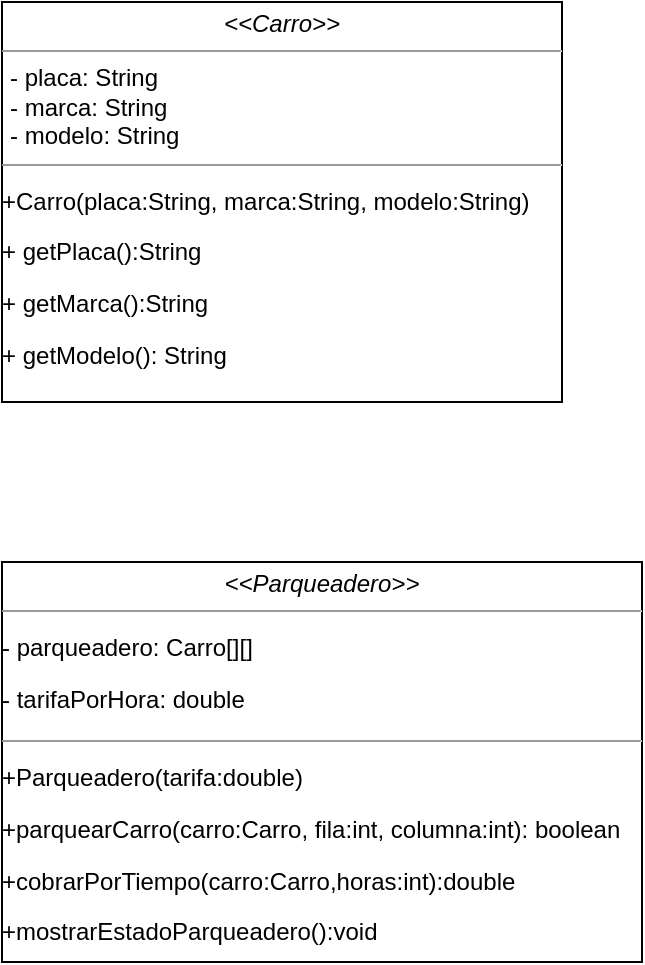 <mxfile version="24.7.6">
  <diagram name="Page-1" id="c4acf3e9-155e-7222-9cf6-157b1a14988f">
    <mxGraphModel dx="1050" dy="530" grid="1" gridSize="10" guides="1" tooltips="1" connect="1" arrows="1" fold="1" page="1" pageScale="1" pageWidth="850" pageHeight="1100" background="none" math="0" shadow="0">
      <root>
        <mxCell id="0" />
        <mxCell id="1" parent="0" />
        <mxCell id="5d2195bd80daf111-19" value="&lt;p style=&quot;margin:0px;margin-top:4px;text-align:center;&quot;&gt;&lt;i&gt;&amp;lt;&amp;lt;Carro&amp;gt;&amp;gt;&lt;/i&gt;&lt;br&gt;&lt;/p&gt;&lt;hr size=&quot;1&quot;&gt;&lt;p class=&quot;custom-cursor-default-hover&quot; style=&quot;margin:0px;margin-left:4px;&quot;&gt;- placa: String&amp;nbsp;&lt;/p&gt;&lt;p class=&quot;custom-cursor-default-hover&quot; style=&quot;margin:0px;margin-left:4px;&quot;&gt;- marca: String&lt;/p&gt;&lt;p class=&quot;custom-cursor-default-hover&quot; style=&quot;margin:0px;margin-left:4px;&quot;&gt;- modelo: String&lt;br&gt;&lt;/p&gt;&lt;hr size=&quot;1&quot;&gt;&lt;p style=&quot;text-align:justify;line-height:115%&quot; class=&quot;MsoNormal&quot;&gt;+Carro(placa:String, marca:String, modelo:String)&lt;/p&gt;&lt;p style=&quot;text-align:justify;line-height:115%&quot; class=&quot;MsoNormal&quot;&gt;+ getPlaca():String&lt;/p&gt;&lt;p style=&quot;text-align:justify;line-height:115%&quot; class=&quot;MsoNormal&quot;&gt;+ getMarca():String&lt;/p&gt;&lt;p style=&quot;text-align:justify;line-height:115%&quot; class=&quot;MsoNormal&quot;&gt;+ getModelo(): String&lt;/p&gt;" style="verticalAlign=top;align=left;overflow=fill;fontSize=12;fontFamily=Helvetica;html=1;rounded=0;shadow=0;comic=0;labelBackgroundColor=none;strokeWidth=1" parent="1" vertex="1">
          <mxGeometry x="80" y="120" width="280" height="200" as="geometry" />
        </mxCell>
        <mxCell id="5d2195bd80daf111-20" value="&lt;p style=&quot;margin:0px;margin-top:4px;text-align:center;&quot;&gt;&lt;i&gt;&amp;lt;&amp;lt;Parqueadero&amp;gt;&amp;gt;&lt;/i&gt;&lt;br&gt;&lt;/p&gt;&lt;hr size=&quot;1&quot;&gt;&lt;p style=&quot;text-align:justify;line-height:115%&quot; class=&quot;MsoNormal&quot;&gt;- parqueadero: Carro[][]&lt;/p&gt;&lt;p style=&quot;text-align:justify;line-height:115%&quot; class=&quot;MsoNormal&quot;&gt;- tarifaPorHora: double&lt;/p&gt;&lt;hr size=&quot;1&quot;&gt;&lt;p style=&quot;text-align:justify;line-height:115%&quot; class=&quot;MsoNormal&quot;&gt;+Parqueadero(tarifa:double) &lt;/p&gt;&lt;p style=&quot;text-align:justify;line-height:115%&quot; class=&quot;MsoNormal&quot;&gt;+parquearCarro(carro:Carro, fila:int, columna:int): boolean &lt;/p&gt;&lt;p style=&quot;text-align:justify;line-height:115%&quot; class=&quot;MsoNormal&quot;&gt;+cobrarPorTiempo(carro:Carro,horas:int):double&lt;/p&gt;&lt;p style=&quot;text-align:justify;line-height:115%&quot; class=&quot;MsoNormal&quot;&gt;+mostrarEstadoParqueadero():void&lt;/p&gt;" style="verticalAlign=top;align=left;overflow=fill;fontSize=12;fontFamily=Helvetica;html=1;rounded=0;shadow=0;comic=0;labelBackgroundColor=none;strokeWidth=1" parent="1" vertex="1">
          <mxGeometry x="80" y="400" width="320" height="200" as="geometry" />
        </mxCell>
      </root>
    </mxGraphModel>
  </diagram>
</mxfile>
